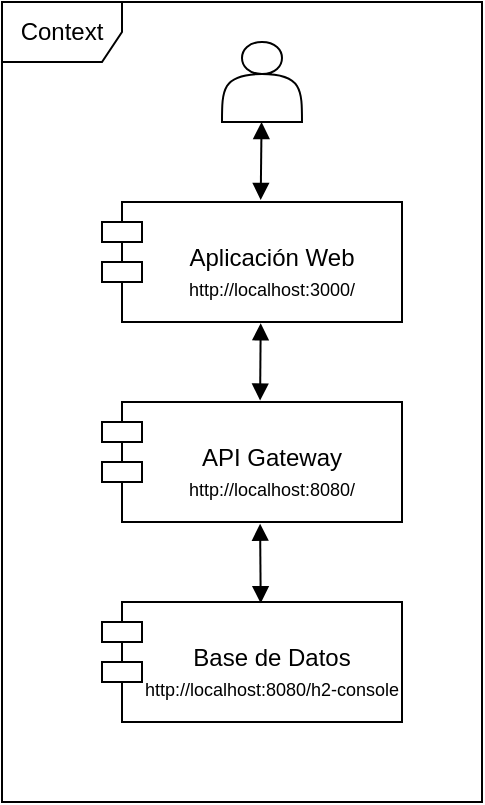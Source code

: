 <mxfile version="27.0.6" pages="5">
  <diagram name="Contexto" id="b5b7bab2-c9e2-2cf4-8b2a-24fd1a2a6d21">
    <mxGraphModel dx="786" dy="417" grid="1" gridSize="10" guides="1" tooltips="1" connect="1" arrows="1" fold="1" page="1" pageScale="1" pageWidth="827" pageHeight="1169" background="none" math="0" shadow="0">
      <root>
        <mxCell id="0" />
        <mxCell id="1" parent="0" />
        <mxCell id="oUz2TDNBISZ1YOz_cAp4-1" value="" style="group" vertex="1" connectable="0" parent="1">
          <mxGeometry x="160" y="120" width="240" height="400" as="geometry" />
        </mxCell>
        <mxCell id="VZ9JPbJx5xmwkMMJHP5t-2" value="" style="shape=actor;whiteSpace=wrap;html=1;" parent="oUz2TDNBISZ1YOz_cAp4-1" vertex="1">
          <mxGeometry x="110" y="20" width="40" height="40" as="geometry" />
        </mxCell>
        <mxCell id="x-4E-_ns0PGAhtIRVdi2-1" value="Context" style="shape=umlFrame;whiteSpace=wrap;html=1;pointerEvents=0;" vertex="1" parent="oUz2TDNBISZ1YOz_cAp4-1">
          <mxGeometry width="240" height="400" as="geometry" />
        </mxCell>
        <mxCell id="YfeetFZiugcAHn2dx0Bu-1" value="&lt;div&gt;&lt;br&gt;&lt;/div&gt;Aplicación Web&lt;div&gt;&lt;font style=&quot;font-size: 9px;&quot;&gt;http://localhost:3000/&lt;/font&gt;&lt;/div&gt;" style="shape=module;align=left;spacingLeft=20;align=center;verticalAlign=top;whiteSpace=wrap;html=1;" vertex="1" parent="oUz2TDNBISZ1YOz_cAp4-1">
          <mxGeometry x="50" y="100" width="150" height="60" as="geometry" />
        </mxCell>
        <mxCell id="YfeetFZiugcAHn2dx0Bu-2" value="&lt;div&gt;&lt;br&gt;&lt;/div&gt;API Gateway&lt;div&gt;&lt;font style=&quot;font-size: 9px;&quot;&gt;http://localhost:8080/&lt;/font&gt;&lt;/div&gt;" style="shape=module;align=left;spacingLeft=20;align=center;verticalAlign=top;whiteSpace=wrap;html=1;" vertex="1" parent="oUz2TDNBISZ1YOz_cAp4-1">
          <mxGeometry x="50" y="200" width="150" height="60" as="geometry" />
        </mxCell>
        <mxCell id="YfeetFZiugcAHn2dx0Bu-3" value="&lt;div&gt;&lt;br&gt;&lt;/div&gt;Base de Datos&lt;div&gt;&lt;font style=&quot;font-size: 9px;&quot;&gt;http://localhost:8080/h2-console&lt;/font&gt;&lt;/div&gt;" style="shape=module;align=left;spacingLeft=20;align=center;verticalAlign=top;whiteSpace=wrap;html=1;" vertex="1" parent="oUz2TDNBISZ1YOz_cAp4-1">
          <mxGeometry x="50" y="300" width="150" height="60" as="geometry" />
        </mxCell>
        <mxCell id="YfeetFZiugcAHn2dx0Bu-5" value="" style="endArrow=block;startArrow=block;endFill=1;startFill=1;html=1;rounded=0;exitX=0.529;exitY=1.01;exitDx=0;exitDy=0;entryX=0.527;entryY=-0.012;entryDx=0;entryDy=0;exitPerimeter=0;entryPerimeter=0;" edge="1" parent="oUz2TDNBISZ1YOz_cAp4-1" source="YfeetFZiugcAHn2dx0Bu-1" target="YfeetFZiugcAHn2dx0Bu-2">
          <mxGeometry width="160" relative="1" as="geometry">
            <mxPoint x="-10" y="220" as="sourcePoint" />
            <mxPoint x="150" y="220" as="targetPoint" />
          </mxGeometry>
        </mxCell>
        <mxCell id="YfeetFZiugcAHn2dx0Bu-6" value="" style="endArrow=block;startArrow=block;endFill=1;startFill=1;html=1;rounded=0;exitX=0.527;exitY=1.014;exitDx=0;exitDy=0;entryX=0.529;entryY=0.01;entryDx=0;entryDy=0;exitPerimeter=0;entryPerimeter=0;" edge="1" parent="oUz2TDNBISZ1YOz_cAp4-1" source="YfeetFZiugcAHn2dx0Bu-2" target="YfeetFZiugcAHn2dx0Bu-3">
          <mxGeometry width="160" relative="1" as="geometry">
            <mxPoint x="110" y="180" as="sourcePoint" />
            <mxPoint x="110" y="220" as="targetPoint" />
          </mxGeometry>
        </mxCell>
        <mxCell id="YfeetFZiugcAHn2dx0Bu-7" value="" style="endArrow=block;startArrow=block;endFill=1;startFill=1;html=1;rounded=0;entryX=0.529;entryY=-0.017;entryDx=0;entryDy=0;entryPerimeter=0;" edge="1" parent="oUz2TDNBISZ1YOz_cAp4-1" source="VZ9JPbJx5xmwkMMJHP5t-2" target="YfeetFZiugcAHn2dx0Bu-1">
          <mxGeometry width="160" relative="1" as="geometry">
            <mxPoint x="110" y="170" as="sourcePoint" />
            <mxPoint x="110" y="210" as="targetPoint" />
          </mxGeometry>
        </mxCell>
      </root>
    </mxGraphModel>
  </diagram>
  <diagram id="O2tdF75Pv6tyRXtD06l5" name="Contenedores">
    <mxGraphModel dx="925" dy="491" grid="1" gridSize="10" guides="1" tooltips="1" connect="1" arrows="1" fold="1" page="1" pageScale="1" pageWidth="827" pageHeight="1169" math="0" shadow="0">
      <root>
        <mxCell id="0" />
        <mxCell id="1" parent="0" />
        <mxCell id="9icGh3v2P7NwV-yaMWM--1" value="" style="group" vertex="1" connectable="0" parent="1">
          <mxGeometry x="80" y="80" width="520" height="420" as="geometry" />
        </mxCell>
        <mxCell id="btH40cATZPHKoMcY0xVG-8" value="TCP/IP" style="endArrow=none;html=1;rounded=0;entryX=0.678;entryY=0.996;entryDx=0;entryDy=0;entryPerimeter=0;exitX=0.408;exitY=0.001;exitDx=0;exitDy=0;exitPerimeter=0;" edge="1" parent="9icGh3v2P7NwV-yaMWM--1" source="btH40cATZPHKoMcY0xVG-1" target="btH40cATZPHKoMcY0xVG-2">
          <mxGeometry width="50" height="50" relative="1" as="geometry">
            <mxPoint x="260" y="185" as="sourcePoint" />
            <mxPoint x="310" y="135" as="targetPoint" />
          </mxGeometry>
        </mxCell>
        <mxCell id="GvSSlw9TwasghiOauvPA-3" value="Containers" style="shape=umlFrame;whiteSpace=wrap;html=1;pointerEvents=0;width=80;height=25;" vertex="1" parent="9icGh3v2P7NwV-yaMWM--1">
          <mxGeometry width="520" height="420" as="geometry" />
        </mxCell>
        <mxCell id="GvSSlw9TwasghiOauvPA-4" value="TCP/IP" style="endArrow=none;html=1;rounded=0;exitX=0.003;exitY=0.5;exitDx=0;exitDy=0;exitPerimeter=0;" edge="1" parent="9icGh3v2P7NwV-yaMWM--1" source="GvSSlw9TwasghiOauvPA-1" target="btH40cATZPHKoMcY0xVG-1">
          <mxGeometry width="50" height="50" relative="1" as="geometry">
            <mxPoint x="145" y="200" as="sourcePoint" />
            <mxPoint x="145" y="190" as="targetPoint" />
          </mxGeometry>
        </mxCell>
        <mxCell id="ibLjro5tjnBmMj3t8j9v-3" value="" style="group" vertex="1" connectable="0" parent="9icGh3v2P7NwV-yaMWM--1">
          <mxGeometry x="60" y="40" width="180" height="200" as="geometry" />
        </mxCell>
        <mxCell id="btH40cATZPHKoMcY0xVG-1" value="API Gateway" style="verticalAlign=top;align=left;spacingTop=8;spacingLeft=2;spacingRight=12;shape=cube;size=10;direction=south;fontStyle=4;html=1;whiteSpace=wrap;" vertex="1" parent="ibLjro5tjnBmMj3t8j9v-3">
          <mxGeometry width="180" height="200" as="geometry" />
        </mxCell>
        <mxCell id="btH40cATZPHKoMcY0xVG-7" value="&lt;div&gt;&lt;br&gt;&lt;/div&gt;&lt;div&gt;Java (Maven)&lt;/div&gt;" style="shape=module;align=left;spacingLeft=20;align=center;verticalAlign=top;whiteSpace=wrap;html=1;" vertex="1" parent="ibLjro5tjnBmMj3t8j9v-3">
          <mxGeometry x="30" y="130" width="100" height="50" as="geometry" />
        </mxCell>
        <mxCell id="ibLjro5tjnBmMj3t8j9v-1" value="&lt;div&gt;&lt;br&gt;&lt;/div&gt;&lt;div&gt;Docker&lt;/div&gt;" style="shape=module;align=left;spacingLeft=20;align=center;verticalAlign=top;whiteSpace=wrap;html=1;" vertex="1" parent="ibLjro5tjnBmMj3t8j9v-3">
          <mxGeometry x="30" y="45" width="100" height="50" as="geometry" />
        </mxCell>
        <mxCell id="ibLjro5tjnBmMj3t8j9v-6" value="" style="endArrow=classic;html=1;rounded=0;exitX=0.5;exitY=0;exitDx=0;exitDy=0;" edge="1" parent="ibLjro5tjnBmMj3t8j9v-3" source="btH40cATZPHKoMcY0xVG-7" target="ibLjro5tjnBmMj3t8j9v-1">
          <mxGeometry width="50" height="50" relative="1" as="geometry">
            <mxPoint x="230" y="230" as="sourcePoint" />
            <mxPoint x="280" y="180" as="targetPoint" />
          </mxGeometry>
        </mxCell>
        <mxCell id="ibLjro5tjnBmMj3t8j9v-5" value="" style="group" vertex="1" connectable="0" parent="9icGh3v2P7NwV-yaMWM--1">
          <mxGeometry x="60" y="280" width="180" height="110" as="geometry" />
        </mxCell>
        <mxCell id="GvSSlw9TwasghiOauvPA-1" value="Base de Datos" style="verticalAlign=top;align=left;spacingTop=8;spacingLeft=2;spacingRight=12;shape=cube;size=10;direction=south;fontStyle=4;html=1;whiteSpace=wrap;" vertex="1" parent="ibLjro5tjnBmMj3t8j9v-5">
          <mxGeometry width="180" height="110" as="geometry" />
        </mxCell>
        <mxCell id="GvSSlw9TwasghiOauvPA-2" value="&lt;div&gt;&lt;br&gt;&lt;/div&gt;&lt;div&gt;H2 DB&lt;/div&gt;" style="shape=module;align=left;spacingLeft=20;align=center;verticalAlign=top;whiteSpace=wrap;html=1;" vertex="1" parent="ibLjro5tjnBmMj3t8j9v-5">
          <mxGeometry x="40" y="40" width="100" height="50" as="geometry" />
        </mxCell>
        <mxCell id="ibLjro5tjnBmMj3t8j9v-7" value="" style="group" vertex="1" connectable="0" parent="9icGh3v2P7NwV-yaMWM--1">
          <mxGeometry x="300" y="40" width="180" height="120" as="geometry" />
        </mxCell>
        <mxCell id="btH40cATZPHKoMcY0xVG-2" value="Aplicación Web" style="verticalAlign=top;align=left;spacingTop=8;spacingLeft=2;spacingRight=12;shape=cube;size=10;direction=south;fontStyle=4;html=1;whiteSpace=wrap;" vertex="1" parent="ibLjro5tjnBmMj3t8j9v-7">
          <mxGeometry width="180" height="120" as="geometry" />
        </mxCell>
        <mxCell id="btH40cATZPHKoMcY0xVG-3" value="&lt;div&gt;&lt;br&gt;&lt;/div&gt;JavaScript" style="shape=module;align=left;spacingLeft=20;align=center;verticalAlign=top;whiteSpace=wrap;html=1;" vertex="1" parent="ibLjro5tjnBmMj3t8j9v-7">
          <mxGeometry x="40" y="45" width="100" height="50" as="geometry" />
        </mxCell>
      </root>
    </mxGraphModel>
  </diagram>
  <diagram id="e9LIVEyH14WAmBWpc1l6" name="Componentes">
    <mxGraphModel dx="925" dy="491" grid="1" gridSize="10" guides="1" tooltips="1" connect="1" arrows="1" fold="1" page="1" pageScale="1" pageWidth="827" pageHeight="1169" math="0" shadow="0">
      <root>
        <mxCell id="0" />
        <mxCell id="1" parent="0" />
        <mxCell id="NFLCxKk92h0rMO1dzsVH-1" value="" style="group" vertex="1" connectable="0" parent="1">
          <mxGeometry x="80" y="80" width="680" height="510" as="geometry" />
        </mxCell>
        <mxCell id="h0JL0n8j80r_Sm8Ky4pY-1" value="«ProductList»&lt;br&gt;&lt;b&gt;Component&lt;/b&gt;" style="html=1;dropTarget=0;whiteSpace=wrap;" vertex="1" parent="NFLCxKk92h0rMO1dzsVH-1">
          <mxGeometry x="40" y="140" width="120" height="80" as="geometry" />
        </mxCell>
        <mxCell id="h0JL0n8j80r_Sm8Ky4pY-2" value="" style="shape=module;jettyWidth=8;jettyHeight=4;" vertex="1" parent="h0JL0n8j80r_Sm8Ky4pY-1">
          <mxGeometry x="1" width="20" height="20" relative="1" as="geometry">
            <mxPoint x="-27" y="7" as="offset" />
          </mxGeometry>
        </mxCell>
        <mxCell id="h0JL0n8j80r_Sm8Ky4pY-3" value="«Delete&lt;span style=&quot;background-color: transparent; color: light-dark(rgb(0, 0, 0), rgb(255, 255, 255));&quot;&gt;Product»&lt;/span&gt;&lt;div&gt;&lt;b&gt;Component&lt;/b&gt;&lt;/div&gt;" style="html=1;dropTarget=0;whiteSpace=wrap;" vertex="1" parent="NFLCxKk92h0rMO1dzsVH-1">
          <mxGeometry x="520" y="140" width="120" height="80" as="geometry" />
        </mxCell>
        <mxCell id="h0JL0n8j80r_Sm8Ky4pY-4" value="" style="shape=module;jettyWidth=8;jettyHeight=4;" vertex="1" parent="h0JL0n8j80r_Sm8Ky4pY-3">
          <mxGeometry x="1" width="20" height="20" relative="1" as="geometry">
            <mxPoint x="-27" y="7" as="offset" />
          </mxGeometry>
        </mxCell>
        <mxCell id="h0JL0n8j80r_Sm8Ky4pY-5" value="«EditProduct»&lt;br&gt;&lt;b&gt;Component&lt;/b&gt;" style="html=1;dropTarget=0;whiteSpace=wrap;" vertex="1" parent="NFLCxKk92h0rMO1dzsVH-1">
          <mxGeometry x="360" y="140" width="120" height="80" as="geometry" />
        </mxCell>
        <mxCell id="h0JL0n8j80r_Sm8Ky4pY-6" value="" style="shape=module;jettyWidth=8;jettyHeight=4;" vertex="1" parent="h0JL0n8j80r_Sm8Ky4pY-5">
          <mxGeometry x="1" width="20" height="20" relative="1" as="geometry">
            <mxPoint x="-27" y="7" as="offset" />
          </mxGeometry>
        </mxCell>
        <mxCell id="h0JL0n8j80r_Sm8Ky4pY-7" value="«AddProduct»&lt;br&gt;&lt;b&gt;Component&lt;/b&gt;" style="html=1;dropTarget=0;whiteSpace=wrap;" vertex="1" parent="NFLCxKk92h0rMO1dzsVH-1">
          <mxGeometry x="200" y="140" width="120" height="80" as="geometry" />
        </mxCell>
        <mxCell id="h0JL0n8j80r_Sm8Ky4pY-8" value="" style="shape=module;jettyWidth=8;jettyHeight=4;" vertex="1" parent="h0JL0n8j80r_Sm8Ky4pY-7">
          <mxGeometry x="1" width="20" height="20" relative="1" as="geometry">
            <mxPoint x="-27" y="7" as="offset" />
          </mxGeometry>
        </mxCell>
        <mxCell id="h0JL0n8j80r_Sm8Ky4pY-9" value="&lt;div style=&quot;text-align: left;&quot;&gt;Components&lt;/div&gt;" style="shape=umlFrame;whiteSpace=wrap;html=1;pointerEvents=0;width=90;height=30;" vertex="1" parent="NFLCxKk92h0rMO1dzsVH-1">
          <mxGeometry width="680" height="510" as="geometry" />
        </mxCell>
        <mxCell id="h0JL0n8j80r_Sm8Ky4pY-10" value="«ListProducts»&lt;br&gt;&lt;b&gt;Component API&lt;/b&gt;" style="html=1;dropTarget=0;whiteSpace=wrap;" vertex="1" parent="NFLCxKk92h0rMO1dzsVH-1">
          <mxGeometry x="40" y="283.04" width="120" height="80" as="geometry" />
        </mxCell>
        <mxCell id="h0JL0n8j80r_Sm8Ky4pY-11" value="" style="shape=module;jettyWidth=8;jettyHeight=4;" vertex="1" parent="h0JL0n8j80r_Sm8Ky4pY-10">
          <mxGeometry x="1" width="20" height="20" relative="1" as="geometry">
            <mxPoint x="-27" y="7" as="offset" />
          </mxGeometry>
        </mxCell>
        <mxCell id="h0JL0n8j80r_Sm8Ky4pY-12" value="«createProduct»&lt;br&gt;&lt;b&gt;Component API&lt;/b&gt;" style="html=1;dropTarget=0;whiteSpace=wrap;" vertex="1" parent="NFLCxKk92h0rMO1dzsVH-1">
          <mxGeometry x="200" y="283.04" width="120" height="80" as="geometry" />
        </mxCell>
        <mxCell id="h0JL0n8j80r_Sm8Ky4pY-13" value="" style="shape=module;jettyWidth=8;jettyHeight=4;" vertex="1" parent="h0JL0n8j80r_Sm8Ky4pY-12">
          <mxGeometry x="1" width="20" height="20" relative="1" as="geometry">
            <mxPoint x="-27" y="7" as="offset" />
          </mxGeometry>
        </mxCell>
        <mxCell id="h0JL0n8j80r_Sm8Ky4pY-14" value="«updateProduct»&lt;br&gt;&lt;b&gt;Component API&lt;/b&gt;" style="html=1;dropTarget=0;whiteSpace=wrap;" vertex="1" parent="NFLCxKk92h0rMO1dzsVH-1">
          <mxGeometry x="360" y="283.04" width="120" height="80" as="geometry" />
        </mxCell>
        <mxCell id="h0JL0n8j80r_Sm8Ky4pY-15" value="" style="shape=module;jettyWidth=8;jettyHeight=4;" vertex="1" parent="h0JL0n8j80r_Sm8Ky4pY-14">
          <mxGeometry x="1" width="20" height="20" relative="1" as="geometry">
            <mxPoint x="-27" y="7" as="offset" />
          </mxGeometry>
        </mxCell>
        <mxCell id="h0JL0n8j80r_Sm8Ky4pY-16" value="«deleteProduct»&lt;br&gt;&lt;b&gt;Component API&lt;/b&gt;" style="html=1;dropTarget=0;whiteSpace=wrap;" vertex="1" parent="NFLCxKk92h0rMO1dzsVH-1">
          <mxGeometry x="520" y="283.04" width="120" height="80" as="geometry" />
        </mxCell>
        <mxCell id="h0JL0n8j80r_Sm8Ky4pY-17" value="" style="shape=module;jettyWidth=8;jettyHeight=4;" vertex="1" parent="h0JL0n8j80r_Sm8Ky4pY-16">
          <mxGeometry x="1" width="20" height="20" relative="1" as="geometry">
            <mxPoint x="-27" y="7" as="offset" />
          </mxGeometry>
        </mxCell>
        <mxCell id="h0JL0n8j80r_Sm8Ky4pY-18" value="H2 Database" style="shape=cylinder3;whiteSpace=wrap;html=1;boundedLbl=1;backgroundOutline=1;size=15;" vertex="1" parent="NFLCxKk92h0rMO1dzsVH-1">
          <mxGeometry x="294" y="413.04" width="80" height="80" as="geometry" />
        </mxCell>
        <mxCell id="h0JL0n8j80r_Sm8Ky4pY-20" value="" style="rounded=0;orthogonalLoop=1;jettySize=auto;html=1;endArrow=halfCircle;endFill=0;endSize=6;strokeWidth=1;sketch=0;exitX=0.5;exitY=1;exitDx=0;exitDy=0;" edge="1" target="h0JL0n8j80r_Sm8Ky4pY-22" parent="NFLCxKk92h0rMO1dzsVH-1" source="h0JL0n8j80r_Sm8Ky4pY-12">
          <mxGeometry relative="1" as="geometry">
            <mxPoint x="350" y="408.04" as="sourcePoint" />
          </mxGeometry>
        </mxCell>
        <mxCell id="h0JL0n8j80r_Sm8Ky4pY-21" value="jdbc" style="rounded=0;orthogonalLoop=1;jettySize=auto;html=1;endArrow=oval;endFill=0;sketch=0;sourcePerimeterSpacing=0;targetPerimeterSpacing=0;endSize=10;exitX=0;exitY=0.5;exitDx=0;exitDy=0;exitPerimeter=0;entryX=0.684;entryY=0.637;entryDx=0;entryDy=0;entryPerimeter=0;" edge="1" target="h0JL0n8j80r_Sm8Ky4pY-22" parent="NFLCxKk92h0rMO1dzsVH-1" source="h0JL0n8j80r_Sm8Ky4pY-18">
          <mxGeometry x="0.438" relative="1" as="geometry">
            <mxPoint x="310" y="408.04" as="sourcePoint" />
            <mxPoint x="310" y="403.04" as="targetPoint" />
            <Array as="points">
              <mxPoint x="260" y="453.04" />
            </Array>
            <mxPoint as="offset" />
          </mxGeometry>
        </mxCell>
        <mxCell id="h0JL0n8j80r_Sm8Ky4pY-22" value="" style="ellipse;whiteSpace=wrap;html=1;align=center;aspect=fixed;fillColor=none;strokeColor=none;resizable=0;perimeter=centerPerimeter;rotatable=0;allowArrows=0;points=[];outlineConnect=1;" vertex="1" parent="NFLCxKk92h0rMO1dzsVH-1">
          <mxGeometry x="255" y="393.04" width="10" height="10" as="geometry" />
        </mxCell>
        <mxCell id="h0JL0n8j80r_Sm8Ky4pY-25" value="" style="ellipse;whiteSpace=wrap;html=1;align=center;aspect=fixed;fillColor=none;strokeColor=none;resizable=0;perimeter=centerPerimeter;rotatable=0;allowArrows=0;points=[];outlineConnect=1;" vertex="1" parent="NFLCxKk92h0rMO1dzsVH-1">
          <mxGeometry x="255" y="363.04" width="10" height="10" as="geometry" />
        </mxCell>
        <mxCell id="h0JL0n8j80r_Sm8Ky4pY-26" value="Actor" style="shape=umlActor;verticalLabelPosition=bottom;verticalAlign=top;html=1;" vertex="1" parent="NFLCxKk92h0rMO1dzsVH-1">
          <mxGeometry x="319" y="20" width="30" height="60" as="geometry" />
        </mxCell>
        <mxCell id="h0JL0n8j80r_Sm8Ky4pY-27" value="Use" style="endArrow=open;endSize=12;dashed=1;html=1;rounded=0;entryX=0.563;entryY=0.01;entryDx=0;entryDy=0;entryPerimeter=0;" edge="1" parent="NFLCxKk92h0rMO1dzsVH-1" source="h0JL0n8j80r_Sm8Ky4pY-26" target="h0JL0n8j80r_Sm8Ky4pY-3">
          <mxGeometry width="160" relative="1" as="geometry">
            <mxPoint x="330" y="70" as="sourcePoint" />
            <mxPoint x="490" y="70" as="targetPoint" />
          </mxGeometry>
        </mxCell>
        <mxCell id="h0JL0n8j80r_Sm8Ky4pY-28" value="Use" style="endArrow=open;endSize=12;dashed=1;html=1;rounded=0;entryX=0.5;entryY=0;entryDx=0;entryDy=0;" edge="1" parent="NFLCxKk92h0rMO1dzsVH-1" source="h0JL0n8j80r_Sm8Ky4pY-26" target="h0JL0n8j80r_Sm8Ky4pY-1">
          <mxGeometry width="160" relative="1" as="geometry">
            <mxPoint x="330" y="70" as="sourcePoint" />
            <mxPoint x="490" y="70" as="targetPoint" />
          </mxGeometry>
        </mxCell>
        <mxCell id="h0JL0n8j80r_Sm8Ky4pY-29" value="Use" style="endArrow=open;endSize=12;dashed=1;html=1;rounded=0;entryX=0.5;entryY=0;entryDx=0;entryDy=0;" edge="1" parent="NFLCxKk92h0rMO1dzsVH-1" source="h0JL0n8j80r_Sm8Ky4pY-26" target="h0JL0n8j80r_Sm8Ky4pY-7">
          <mxGeometry width="160" relative="1" as="geometry">
            <mxPoint x="490" y="100" as="sourcePoint" />
            <mxPoint x="650" y="100" as="targetPoint" />
          </mxGeometry>
        </mxCell>
        <mxCell id="h0JL0n8j80r_Sm8Ky4pY-30" value="Use" style="endArrow=open;endSize=12;dashed=1;html=1;rounded=0;entryX=0.5;entryY=0;entryDx=0;entryDy=0;" edge="1" parent="NFLCxKk92h0rMO1dzsVH-1" source="h0JL0n8j80r_Sm8Ky4pY-26" target="h0JL0n8j80r_Sm8Ky4pY-5">
          <mxGeometry width="160" relative="1" as="geometry">
            <mxPoint x="440" y="40" as="sourcePoint" />
            <mxPoint x="600" y="40" as="targetPoint" />
          </mxGeometry>
        </mxCell>
        <mxCell id="h0JL0n8j80r_Sm8Ky4pY-31" value="" style="rounded=0;orthogonalLoop=1;jettySize=auto;html=1;endArrow=halfCircle;endFill=0;endSize=6;strokeWidth=1;sketch=0;exitX=0.5;exitY=1;exitDx=0;exitDy=0;" edge="1" parent="NFLCxKk92h0rMO1dzsVH-1">
          <mxGeometry relative="1" as="geometry">
            <mxPoint x="100" y="363.04" as="sourcePoint" />
            <mxPoint x="100" y="398.04" as="targetPoint" />
          </mxGeometry>
        </mxCell>
        <mxCell id="h0JL0n8j80r_Sm8Ky4pY-32" value="jdbc" style="rounded=0;orthogonalLoop=1;jettySize=auto;html=1;endArrow=oval;endFill=0;sketch=0;sourcePerimeterSpacing=0;targetPerimeterSpacing=0;endSize=10;exitX=0;exitY=0.5;exitDx=0;exitDy=0;exitPerimeter=0;entryX=0.684;entryY=0.637;entryDx=0;entryDy=0;entryPerimeter=0;" edge="1" parent="NFLCxKk92h0rMO1dzsVH-1" source="h0JL0n8j80r_Sm8Ky4pY-18">
          <mxGeometry relative="1" as="geometry">
            <mxPoint x="120" y="453.04" as="sourcePoint" />
            <mxPoint x="100" y="398.04" as="targetPoint" />
            <Array as="points">
              <mxPoint x="100" y="453.04" />
            </Array>
          </mxGeometry>
        </mxCell>
        <mxCell id="h0JL0n8j80r_Sm8Ky4pY-33" value="" style="rounded=0;orthogonalLoop=1;jettySize=auto;html=1;endArrow=halfCircle;endFill=0;endSize=6;strokeWidth=1;sketch=0;exitX=0.5;exitY=1;exitDx=0;exitDy=0;" edge="1" parent="NFLCxKk92h0rMO1dzsVH-1">
          <mxGeometry relative="1" as="geometry">
            <mxPoint x="420" y="363.04" as="sourcePoint" />
            <mxPoint x="420" y="398.04" as="targetPoint" />
          </mxGeometry>
        </mxCell>
        <mxCell id="h0JL0n8j80r_Sm8Ky4pY-34" value="jdbc" style="rounded=0;orthogonalLoop=1;jettySize=auto;html=1;endArrow=oval;endFill=0;sketch=0;sourcePerimeterSpacing=0;targetPerimeterSpacing=0;endSize=10;exitX=1;exitY=0.5;exitDx=0;exitDy=0;exitPerimeter=0;entryX=0.684;entryY=0.637;entryDx=0;entryDy=0;entryPerimeter=0;" edge="1" parent="NFLCxKk92h0rMO1dzsVH-1" source="h0JL0n8j80r_Sm8Ky4pY-18">
          <mxGeometry x="0.505" relative="1" as="geometry">
            <mxPoint x="440" y="453.04" as="sourcePoint" />
            <mxPoint x="420" y="398.04" as="targetPoint" />
            <Array as="points">
              <mxPoint x="420" y="453.04" />
            </Array>
            <mxPoint as="offset" />
          </mxGeometry>
        </mxCell>
        <mxCell id="h0JL0n8j80r_Sm8Ky4pY-35" value="" style="rounded=0;orthogonalLoop=1;jettySize=auto;html=1;endArrow=halfCircle;endFill=0;endSize=6;strokeWidth=1;sketch=0;exitX=0.5;exitY=1;exitDx=0;exitDy=0;" edge="1" parent="NFLCxKk92h0rMO1dzsVH-1">
          <mxGeometry relative="1" as="geometry">
            <mxPoint x="580" y="363.04" as="sourcePoint" />
            <mxPoint x="580" y="398.04" as="targetPoint" />
          </mxGeometry>
        </mxCell>
        <mxCell id="h0JL0n8j80r_Sm8Ky4pY-36" value="jdbc" style="rounded=0;orthogonalLoop=1;jettySize=auto;html=1;endArrow=oval;endFill=0;sketch=0;sourcePerimeterSpacing=0;targetPerimeterSpacing=0;endSize=10;exitX=1;exitY=0.5;exitDx=0;exitDy=0;exitPerimeter=0;entryX=0.684;entryY=0.637;entryDx=0;entryDy=0;entryPerimeter=0;" edge="1" parent="NFLCxKk92h0rMO1dzsVH-1" source="h0JL0n8j80r_Sm8Ky4pY-18">
          <mxGeometry relative="1" as="geometry">
            <mxPoint x="600" y="453.04" as="sourcePoint" />
            <mxPoint x="580" y="398.04" as="targetPoint" />
            <Array as="points">
              <mxPoint x="580" y="453.04" />
            </Array>
          </mxGeometry>
        </mxCell>
        <mxCell id="h0JL0n8j80r_Sm8Ky4pY-37" value="" style="rounded=0;orthogonalLoop=1;jettySize=auto;html=1;endArrow=halfCircle;endFill=0;endSize=6;strokeWidth=1;sketch=0;exitX=0.5;exitY=1;exitDx=0;exitDy=0;" edge="1" parent="NFLCxKk92h0rMO1dzsVH-1" source="h0JL0n8j80r_Sm8Ky4pY-1">
          <mxGeometry relative="1" as="geometry">
            <mxPoint x="100" y="210" as="sourcePoint" />
            <mxPoint x="100" y="245" as="targetPoint" />
          </mxGeometry>
        </mxCell>
        <mxCell id="h0JL0n8j80r_Sm8Ky4pY-38" value="" style="rounded=0;orthogonalLoop=1;jettySize=auto;html=1;endArrow=oval;endFill=0;sketch=0;sourcePerimeterSpacing=0;targetPerimeterSpacing=0;endSize=10;exitX=0.5;exitY=0;exitDx=0;exitDy=0;entryX=0.684;entryY=0.637;entryDx=0;entryDy=0;entryPerimeter=0;" edge="1" parent="NFLCxKk92h0rMO1dzsVH-1" source="h0JL0n8j80r_Sm8Ky4pY-10">
          <mxGeometry relative="1" as="geometry">
            <mxPoint x="120" y="300" as="sourcePoint" />
            <mxPoint x="100" y="245" as="targetPoint" />
            <Array as="points">
              <mxPoint x="100" y="260" />
            </Array>
          </mxGeometry>
        </mxCell>
        <mxCell id="h0JL0n8j80r_Sm8Ky4pY-56" value="Rest" style="edgeLabel;html=1;align=center;verticalAlign=middle;resizable=0;points=[];" vertex="1" connectable="0" parent="h0JL0n8j80r_Sm8Ky4pY-38">
          <mxGeometry x="0.017" y="-1" relative="1" as="geometry">
            <mxPoint as="offset" />
          </mxGeometry>
        </mxCell>
        <mxCell id="h0JL0n8j80r_Sm8Ky4pY-46" value="" style="rounded=0;orthogonalLoop=1;jettySize=auto;html=1;endArrow=halfCircle;endFill=0;endSize=6;strokeWidth=1;sketch=0;exitX=0.5;exitY=1;exitDx=0;exitDy=0;" edge="1" parent="NFLCxKk92h0rMO1dzsVH-1">
          <mxGeometry relative="1" as="geometry">
            <mxPoint x="259.69" y="220" as="sourcePoint" />
            <mxPoint x="259.69" y="245" as="targetPoint" />
          </mxGeometry>
        </mxCell>
        <mxCell id="h0JL0n8j80r_Sm8Ky4pY-47" value="Rest" style="rounded=0;orthogonalLoop=1;jettySize=auto;html=1;endArrow=oval;endFill=0;sketch=0;sourcePerimeterSpacing=0;targetPerimeterSpacing=0;endSize=10;exitX=0.5;exitY=0;exitDx=0;exitDy=0;entryX=0.684;entryY=0.637;entryDx=0;entryDy=0;entryPerimeter=0;" edge="1" parent="NFLCxKk92h0rMO1dzsVH-1" source="h0JL0n8j80r_Sm8Ky4pY-12">
          <mxGeometry relative="1" as="geometry">
            <mxPoint x="259.69" y="270" as="sourcePoint" />
            <mxPoint x="259.69" y="245" as="targetPoint" />
            <Array as="points">
              <mxPoint x="259.69" y="260" />
            </Array>
          </mxGeometry>
        </mxCell>
        <mxCell id="h0JL0n8j80r_Sm8Ky4pY-48" value="" style="rounded=0;orthogonalLoop=1;jettySize=auto;html=1;endArrow=halfCircle;endFill=0;endSize=6;strokeWidth=1;sketch=0;exitX=0.5;exitY=1;exitDx=0;exitDy=0;" edge="1" parent="NFLCxKk92h0rMO1dzsVH-1">
          <mxGeometry relative="1" as="geometry">
            <mxPoint x="419.69" y="220" as="sourcePoint" />
            <mxPoint x="419.69" y="245" as="targetPoint" />
          </mxGeometry>
        </mxCell>
        <mxCell id="h0JL0n8j80r_Sm8Ky4pY-49" value="Rest" style="rounded=0;orthogonalLoop=1;jettySize=auto;html=1;endArrow=oval;endFill=0;sketch=0;sourcePerimeterSpacing=0;targetPerimeterSpacing=0;endSize=10;exitX=0.5;exitY=0;exitDx=0;exitDy=0;entryX=0.684;entryY=0.637;entryDx=0;entryDy=0;entryPerimeter=0;" edge="1" parent="NFLCxKk92h0rMO1dzsVH-1" source="h0JL0n8j80r_Sm8Ky4pY-14">
          <mxGeometry relative="1" as="geometry">
            <mxPoint x="419.69" y="270" as="sourcePoint" />
            <mxPoint x="419.69" y="245" as="targetPoint" />
            <Array as="points">
              <mxPoint x="419.69" y="260" />
            </Array>
          </mxGeometry>
        </mxCell>
        <mxCell id="h0JL0n8j80r_Sm8Ky4pY-53" value="" style="rounded=0;orthogonalLoop=1;jettySize=auto;html=1;endArrow=halfCircle;endFill=0;endSize=6;strokeWidth=1;sketch=0;" edge="1" parent="NFLCxKk92h0rMO1dzsVH-1">
          <mxGeometry relative="1" as="geometry">
            <mxPoint x="579.69" y="220" as="sourcePoint" />
            <mxPoint x="579.69" y="245" as="targetPoint" />
          </mxGeometry>
        </mxCell>
        <mxCell id="h0JL0n8j80r_Sm8Ky4pY-54" value="Rest" style="rounded=0;orthogonalLoop=1;jettySize=auto;html=1;endArrow=oval;endFill=0;sketch=0;sourcePerimeterSpacing=0;targetPerimeterSpacing=0;endSize=10;exitX=0.5;exitY=0;exitDx=0;exitDy=0;" edge="1" parent="NFLCxKk92h0rMO1dzsVH-1" source="h0JL0n8j80r_Sm8Ky4pY-16">
          <mxGeometry relative="1" as="geometry">
            <mxPoint x="579.69" y="270" as="sourcePoint" />
            <mxPoint x="579.69" y="245" as="targetPoint" />
            <Array as="points">
              <mxPoint x="579.69" y="260" />
            </Array>
          </mxGeometry>
        </mxCell>
      </root>
    </mxGraphModel>
  </diagram>
  <diagram id="rpQB3PqBdmfuFmTdvf-z" name="Código">
    <mxGraphModel dx="655" dy="348" grid="1" gridSize="10" guides="1" tooltips="1" connect="1" arrows="1" fold="1" page="1" pageScale="1" pageWidth="827" pageHeight="1169" math="0" shadow="0">
      <root>
        <mxCell id="0" />
        <mxCell id="1" parent="0" />
        <mxCell id="lBeq-jJuzwNnjtBgxT-w-9" value="Secuencia" style="shape=umlFrame;whiteSpace=wrap;html=1;pointerEvents=0;width=80;height=20;" vertex="1" parent="1">
          <mxGeometry x="80" y="40" width="480" height="590" as="geometry" />
        </mxCell>
        <mxCell id="3Ere3Qbav63Ypg4sYv87-1" value="" style="shape=umlLifeline;perimeter=lifelinePerimeter;whiteSpace=wrap;html=1;container=1;dropTarget=0;collapsible=0;recursiveResize=0;outlineConnect=0;portConstraint=eastwest;newEdgeStyle={&quot;curved&quot;:0,&quot;rounded&quot;:0};participant=umlActor;" vertex="1" parent="1">
          <mxGeometry x="110" y="80" width="20" height="530" as="geometry" />
        </mxCell>
        <mxCell id="3Ere3Qbav63Ypg4sYv87-2" value="Aplicación Web" style="shape=umlLifeline;perimeter=lifelinePerimeter;whiteSpace=wrap;html=1;container=1;dropTarget=0;collapsible=0;recursiveResize=0;outlineConnect=0;portConstraint=eastwest;newEdgeStyle={&quot;curved&quot;:0,&quot;rounded&quot;:0};" vertex="1" parent="1">
          <mxGeometry x="180" y="60" width="100" height="550" as="geometry" />
        </mxCell>
        <mxCell id="lUGGkhUWuEtj3_21XlEx-10" value="" style="group" vertex="1" connectable="0" parent="3Ere3Qbav63Ypg4sYv87-2">
          <mxGeometry x="-60" y="70" width="80" height="40" as="geometry" />
        </mxCell>
        <mxCell id="lUGGkhUWuEtj3_21XlEx-8" value="Acceso()" style="html=1;verticalAlign=bottom;endArrow=block;curved=0;rounded=0;entryX=0;entryY=0;entryDx=0;entryDy=5;" edge="1" target="lUGGkhUWuEtj3_21XlEx-7" parent="lUGGkhUWuEtj3_21XlEx-10">
          <mxGeometry relative="1" as="geometry">
            <mxPoint y="5" as="sourcePoint" />
          </mxGeometry>
        </mxCell>
        <mxCell id="lUGGkhUWuEtj3_21XlEx-9" value="App" style="html=1;verticalAlign=bottom;endArrow=open;dashed=1;endSize=8;curved=0;rounded=0;exitX=0;exitY=1;exitDx=0;exitDy=-5;" edge="1" source="lUGGkhUWuEtj3_21XlEx-7" parent="lUGGkhUWuEtj3_21XlEx-10">
          <mxGeometry relative="1" as="geometry">
            <mxPoint y="35" as="targetPoint" />
          </mxGeometry>
        </mxCell>
        <mxCell id="lUGGkhUWuEtj3_21XlEx-7" value="" style="html=1;points=[[0,0,0,0,5],[0,1,0,0,-5],[1,0,0,0,5],[1,1,0,0,-5]];perimeter=orthogonalPerimeter;outlineConnect=0;targetShapes=umlLifeline;portConstraint=eastwest;newEdgeStyle={&quot;curved&quot;:0,&quot;rounded&quot;:0};" vertex="1" parent="3Ere3Qbav63Ypg4sYv87-2">
          <mxGeometry x="45" y="70" width="10" height="40" as="geometry" />
        </mxCell>
        <mxCell id="3Ere3Qbav63Ypg4sYv87-3" value="API Gateway" style="shape=umlLifeline;perimeter=lifelinePerimeter;whiteSpace=wrap;html=1;container=1;dropTarget=0;collapsible=0;recursiveResize=0;outlineConnect=0;portConstraint=eastwest;newEdgeStyle={&quot;curved&quot;:0,&quot;rounded&quot;:0};" vertex="1" parent="1">
          <mxGeometry x="300" y="60" width="100" height="550" as="geometry" />
        </mxCell>
        <mxCell id="lUGGkhUWuEtj3_21XlEx-11" value="" style="group" vertex="1" connectable="0" parent="3Ere3Qbav63Ypg4sYv87-3">
          <mxGeometry x="-70" y="120" width="85" height="70" as="geometry" />
        </mxCell>
        <mxCell id="lUGGkhUWuEtj3_21XlEx-12" value="ProductList" style="html=1;verticalAlign=bottom;endArrow=block;curved=0;rounded=0;entryX=0;entryY=0;entryDx=0;entryDy=5;" edge="1" parent="lUGGkhUWuEtj3_21XlEx-11" target="lUGGkhUWuEtj3_21XlEx-14">
          <mxGeometry relative="1" as="geometry">
            <mxPoint y="5" as="sourcePoint" />
          </mxGeometry>
        </mxCell>
        <mxCell id="lUGGkhUWuEtj3_21XlEx-13" value="Response" style="html=1;verticalAlign=bottom;endArrow=open;dashed=1;endSize=8;curved=0;rounded=0;exitX=0;exitY=1;exitDx=0;exitDy=-5;" edge="1" parent="lUGGkhUWuEtj3_21XlEx-11" source="lUGGkhUWuEtj3_21XlEx-14">
          <mxGeometry relative="1" as="geometry">
            <mxPoint y="65" as="targetPoint" />
          </mxGeometry>
        </mxCell>
        <mxCell id="lUGGkhUWuEtj3_21XlEx-14" value="" style="html=1;points=[[0,0,0,0,5],[0,1,0,0,-5],[1,0,0,0,5],[1,1,0,0,-5]];perimeter=orthogonalPerimeter;outlineConnect=0;targetShapes=umlLifeline;portConstraint=eastwest;newEdgeStyle={&quot;curved&quot;:0,&quot;rounded&quot;:0};" vertex="1" parent="3Ere3Qbav63Ypg4sYv87-3">
          <mxGeometry x="45" y="120" width="10" height="70" as="geometry" />
        </mxCell>
        <mxCell id="3Ere3Qbav63Ypg4sYv87-4" value="Base de Datos" style="shape=umlLifeline;perimeter=lifelinePerimeter;whiteSpace=wrap;html=1;container=1;dropTarget=0;collapsible=0;recursiveResize=0;outlineConnect=0;portConstraint=eastwest;newEdgeStyle={&quot;curved&quot;:0,&quot;rounded&quot;:0};" vertex="1" parent="1">
          <mxGeometry x="420" y="60" width="100" height="550" as="geometry" />
        </mxCell>
        <mxCell id="lUGGkhUWuEtj3_21XlEx-15" value="" style="group" vertex="1" connectable="0" parent="3Ere3Qbav63Ypg4sYv87-4">
          <mxGeometry x="-70" y="140" width="85" height="40" as="geometry" />
        </mxCell>
        <mxCell id="lUGGkhUWuEtj3_21XlEx-18" value="" style="html=1;points=[[0,0,0,0,5],[0,1,0,0,-5],[1,0,0,0,5],[1,1,0,0,-5]];perimeter=orthogonalPerimeter;outlineConnect=0;targetShapes=umlLifeline;portConstraint=eastwest;newEdgeStyle={&quot;curved&quot;:0,&quot;rounded&quot;:0};" vertex="1" parent="3Ere3Qbav63Ypg4sYv87-4">
          <mxGeometry x="45" y="140" width="10" height="40" as="geometry" />
        </mxCell>
        <mxCell id="lUGGkhUWuEtj3_21XlEx-16" value="ListProduct" style="html=1;verticalAlign=bottom;endArrow=block;curved=0;rounded=0;entryX=0;entryY=0;entryDx=0;entryDy=5;" edge="1" parent="1" target="lUGGkhUWuEtj3_21XlEx-18" source="lUGGkhUWuEtj3_21XlEx-14">
          <mxGeometry relative="1" as="geometry">
            <mxPoint x="360" y="205" as="sourcePoint" />
          </mxGeometry>
        </mxCell>
        <mxCell id="lUGGkhUWuEtj3_21XlEx-17" value="Response" style="html=1;verticalAlign=bottom;endArrow=open;dashed=1;endSize=8;curved=0;rounded=0;exitX=0;exitY=1;exitDx=0;exitDy=-5;" edge="1" parent="1" source="lUGGkhUWuEtj3_21XlEx-18" target="lUGGkhUWuEtj3_21XlEx-14">
          <mxGeometry relative="1" as="geometry">
            <mxPoint x="360" y="235" as="targetPoint" />
          </mxGeometry>
        </mxCell>
        <mxCell id="YqXPl47yGVWhDNAut8L2-1" value="" style="group" vertex="1" connectable="0" parent="1">
          <mxGeometry x="230" y="300" width="85" height="70" as="geometry" />
        </mxCell>
        <mxCell id="YqXPl47yGVWhDNAut8L2-2" value="AddProduct" style="html=1;verticalAlign=bottom;endArrow=block;curved=0;rounded=0;entryX=0;entryY=0;entryDx=0;entryDy=5;" edge="1" parent="YqXPl47yGVWhDNAut8L2-1" target="YqXPl47yGVWhDNAut8L2-4">
          <mxGeometry relative="1" as="geometry">
            <mxPoint y="5" as="sourcePoint" />
          </mxGeometry>
        </mxCell>
        <mxCell id="YqXPl47yGVWhDNAut8L2-3" value="Response" style="html=1;verticalAlign=bottom;endArrow=open;dashed=1;endSize=8;curved=0;rounded=0;exitX=0;exitY=1;exitDx=0;exitDy=-5;" edge="1" parent="YqXPl47yGVWhDNAut8L2-1" source="YqXPl47yGVWhDNAut8L2-4">
          <mxGeometry relative="1" as="geometry">
            <mxPoint y="65" as="targetPoint" />
          </mxGeometry>
        </mxCell>
        <mxCell id="YqXPl47yGVWhDNAut8L2-4" value="" style="html=1;points=[[0,0,0,0,5],[0,1,0,0,-5],[1,0,0,0,5],[1,1,0,0,-5]];perimeter=orthogonalPerimeter;outlineConnect=0;targetShapes=umlLifeline;portConstraint=eastwest;newEdgeStyle={&quot;curved&quot;:0,&quot;rounded&quot;:0};" vertex="1" parent="1">
          <mxGeometry x="345" y="300" width="10" height="70" as="geometry" />
        </mxCell>
        <mxCell id="YqXPl47yGVWhDNAut8L2-5" value="" style="group" vertex="1" connectable="0" parent="1">
          <mxGeometry x="350" y="320" width="85" height="40" as="geometry" />
        </mxCell>
        <mxCell id="YqXPl47yGVWhDNAut8L2-6" value="" style="html=1;points=[[0,0,0,0,5],[0,1,0,0,-5],[1,0,0,0,5],[1,1,0,0,-5]];perimeter=orthogonalPerimeter;outlineConnect=0;targetShapes=umlLifeline;portConstraint=eastwest;newEdgeStyle={&quot;curved&quot;:0,&quot;rounded&quot;:0};" vertex="1" parent="1">
          <mxGeometry x="465" y="320" width="10" height="40" as="geometry" />
        </mxCell>
        <mxCell id="YqXPl47yGVWhDNAut8L2-7" value="createProduct" style="html=1;verticalAlign=bottom;endArrow=block;curved=0;rounded=0;entryX=0;entryY=0;entryDx=0;entryDy=5;" edge="1" parent="1" source="YqXPl47yGVWhDNAut8L2-4" target="YqXPl47yGVWhDNAut8L2-6">
          <mxGeometry relative="1" as="geometry">
            <mxPoint x="360" y="325" as="sourcePoint" />
          </mxGeometry>
        </mxCell>
        <mxCell id="YqXPl47yGVWhDNAut8L2-8" value="Response" style="html=1;verticalAlign=bottom;endArrow=open;dashed=1;endSize=8;curved=0;rounded=0;exitX=0;exitY=1;exitDx=0;exitDy=-5;" edge="1" parent="1" source="YqXPl47yGVWhDNAut8L2-6" target="YqXPl47yGVWhDNAut8L2-4">
          <mxGeometry relative="1" as="geometry">
            <mxPoint x="360" y="355" as="targetPoint" />
          </mxGeometry>
        </mxCell>
        <mxCell id="YqXPl47yGVWhDNAut8L2-17" value="" style="group" vertex="1" connectable="0" parent="1">
          <mxGeometry x="230" y="410" width="85" height="70" as="geometry" />
        </mxCell>
        <mxCell id="YqXPl47yGVWhDNAut8L2-18" value="EditProduct" style="html=1;verticalAlign=bottom;endArrow=block;curved=0;rounded=0;entryX=0;entryY=0;entryDx=0;entryDy=5;" edge="1" parent="YqXPl47yGVWhDNAut8L2-17" target="YqXPl47yGVWhDNAut8L2-20">
          <mxGeometry relative="1" as="geometry">
            <mxPoint y="5" as="sourcePoint" />
          </mxGeometry>
        </mxCell>
        <mxCell id="YqXPl47yGVWhDNAut8L2-19" value="Response" style="html=1;verticalAlign=bottom;endArrow=open;dashed=1;endSize=8;curved=0;rounded=0;exitX=0;exitY=1;exitDx=0;exitDy=-5;" edge="1" parent="YqXPl47yGVWhDNAut8L2-17" source="YqXPl47yGVWhDNAut8L2-20">
          <mxGeometry relative="1" as="geometry">
            <mxPoint y="65" as="targetPoint" />
          </mxGeometry>
        </mxCell>
        <mxCell id="YqXPl47yGVWhDNAut8L2-20" value="" style="html=1;points=[[0,0,0,0,5],[0,1,0,0,-5],[1,0,0,0,5],[1,1,0,0,-5]];perimeter=orthogonalPerimeter;outlineConnect=0;targetShapes=umlLifeline;portConstraint=eastwest;newEdgeStyle={&quot;curved&quot;:0,&quot;rounded&quot;:0};" vertex="1" parent="1">
          <mxGeometry x="345" y="410" width="10" height="70" as="geometry" />
        </mxCell>
        <mxCell id="YqXPl47yGVWhDNAut8L2-21" value="" style="group" vertex="1" connectable="0" parent="1">
          <mxGeometry x="350" y="430" width="85" height="40" as="geometry" />
        </mxCell>
        <mxCell id="YqXPl47yGVWhDNAut8L2-22" value="" style="html=1;points=[[0,0,0,0,5],[0,1,0,0,-5],[1,0,0,0,5],[1,1,0,0,-5]];perimeter=orthogonalPerimeter;outlineConnect=0;targetShapes=umlLifeline;portConstraint=eastwest;newEdgeStyle={&quot;curved&quot;:0,&quot;rounded&quot;:0};" vertex="1" parent="1">
          <mxGeometry x="465" y="430" width="10" height="40" as="geometry" />
        </mxCell>
        <mxCell id="YqXPl47yGVWhDNAut8L2-23" value="updateProduct" style="html=1;verticalAlign=bottom;endArrow=block;curved=0;rounded=0;entryX=0;entryY=0;entryDx=0;entryDy=5;" edge="1" parent="1" source="YqXPl47yGVWhDNAut8L2-20" target="YqXPl47yGVWhDNAut8L2-22">
          <mxGeometry relative="1" as="geometry">
            <mxPoint x="360" y="435" as="sourcePoint" />
          </mxGeometry>
        </mxCell>
        <mxCell id="YqXPl47yGVWhDNAut8L2-24" value="Response" style="html=1;verticalAlign=bottom;endArrow=open;dashed=1;endSize=8;curved=0;rounded=0;exitX=0;exitY=1;exitDx=0;exitDy=-5;" edge="1" parent="1" source="YqXPl47yGVWhDNAut8L2-22" target="YqXPl47yGVWhDNAut8L2-20">
          <mxGeometry relative="1" as="geometry">
            <mxPoint x="360" y="465" as="targetPoint" />
          </mxGeometry>
        </mxCell>
        <mxCell id="YqXPl47yGVWhDNAut8L2-25" value="" style="group" vertex="1" connectable="0" parent="1">
          <mxGeometry x="230" y="515" width="85" height="70" as="geometry" />
        </mxCell>
        <mxCell id="YqXPl47yGVWhDNAut8L2-26" value="DeleteProduct" style="html=1;verticalAlign=bottom;endArrow=block;curved=0;rounded=0;entryX=0;entryY=0;entryDx=0;entryDy=5;" edge="1" parent="YqXPl47yGVWhDNAut8L2-25" target="YqXPl47yGVWhDNAut8L2-28">
          <mxGeometry relative="1" as="geometry">
            <mxPoint y="5" as="sourcePoint" />
          </mxGeometry>
        </mxCell>
        <mxCell id="YqXPl47yGVWhDNAut8L2-27" value="Response" style="html=1;verticalAlign=bottom;endArrow=open;dashed=1;endSize=8;curved=0;rounded=0;exitX=0;exitY=1;exitDx=0;exitDy=-5;" edge="1" parent="YqXPl47yGVWhDNAut8L2-25" source="YqXPl47yGVWhDNAut8L2-28">
          <mxGeometry relative="1" as="geometry">
            <mxPoint y="65" as="targetPoint" />
          </mxGeometry>
        </mxCell>
        <mxCell id="YqXPl47yGVWhDNAut8L2-28" value="" style="html=1;points=[[0,0,0,0,5],[0,1,0,0,-5],[1,0,0,0,5],[1,1,0,0,-5]];perimeter=orthogonalPerimeter;outlineConnect=0;targetShapes=umlLifeline;portConstraint=eastwest;newEdgeStyle={&quot;curved&quot;:0,&quot;rounded&quot;:0};" vertex="1" parent="1">
          <mxGeometry x="345" y="515" width="10" height="70" as="geometry" />
        </mxCell>
        <mxCell id="YqXPl47yGVWhDNAut8L2-29" value="" style="group" vertex="1" connectable="0" parent="1">
          <mxGeometry x="350" y="535" width="85" height="40" as="geometry" />
        </mxCell>
        <mxCell id="YqXPl47yGVWhDNAut8L2-30" value="" style="html=1;points=[[0,0,0,0,5],[0,1,0,0,-5],[1,0,0,0,5],[1,1,0,0,-5]];perimeter=orthogonalPerimeter;outlineConnect=0;targetShapes=umlLifeline;portConstraint=eastwest;newEdgeStyle={&quot;curved&quot;:0,&quot;rounded&quot;:0};" vertex="1" parent="1">
          <mxGeometry x="465" y="535" width="10" height="40" as="geometry" />
        </mxCell>
        <mxCell id="YqXPl47yGVWhDNAut8L2-31" value="deleteProduct" style="html=1;verticalAlign=bottom;endArrow=block;curved=0;rounded=0;entryX=0;entryY=0;entryDx=0;entryDy=5;" edge="1" parent="1" source="YqXPl47yGVWhDNAut8L2-28" target="YqXPl47yGVWhDNAut8L2-30">
          <mxGeometry relative="1" as="geometry">
            <mxPoint x="360" y="540" as="sourcePoint" />
          </mxGeometry>
        </mxCell>
        <mxCell id="YqXPl47yGVWhDNAut8L2-32" value="Response" style="html=1;verticalAlign=bottom;endArrow=open;dashed=1;endSize=8;curved=0;rounded=0;exitX=0;exitY=1;exitDx=0;exitDy=-5;" edge="1" parent="1" source="YqXPl47yGVWhDNAut8L2-30" target="YqXPl47yGVWhDNAut8L2-28">
          <mxGeometry relative="1" as="geometry">
            <mxPoint x="360" y="570" as="targetPoint" />
          </mxGeometry>
        </mxCell>
      </root>
    </mxGraphModel>
  </diagram>
  <diagram id="61VO-Reo2Fi4HwyVMp4o" name="Diseño de Flujo (UI)">
    <mxGraphModel dx="655" dy="348" grid="1" gridSize="10" guides="1" tooltips="1" connect="1" arrows="1" fold="1" page="1" pageScale="1" pageWidth="827" pageHeight="1169" math="0" shadow="0">
      <root>
        <mxCell id="0" />
        <mxCell id="1" parent="0" />
        <mxCell id="ughOOd8VTV2HlKAhgfhI-1" value="Vertical Flow Layout" style="swimlane;startSize=20;horizontal=1;childLayout=flowLayout;flowOrientation=north;resizable=0;interRankCellSpacing=50;containerType=tree;fontSize=12;" vertex="1" parent="1">
          <mxGeometry x="80" y="80" width="530" height="280" as="geometry" />
        </mxCell>
        <mxCell id="ughOOd8VTV2HlKAhgfhI-2" value="Gestión de Productos" style="whiteSpace=wrap;html=1;" vertex="1" parent="ughOOd8VTV2HlKAhgfhI-1">
          <mxGeometry x="215" y="40" width="100" height="40" as="geometry" />
        </mxCell>
        <mxCell id="ughOOd8VTV2HlKAhgfhI-3" value="Consultar" style="whiteSpace=wrap;html=1;" vertex="1" parent="ughOOd8VTV2HlKAhgfhI-1">
          <mxGeometry x="20" y="130" width="100" height="40" as="geometry" />
        </mxCell>
        <mxCell id="ughOOd8VTV2HlKAhgfhI-4" value="" style="html=1;rounded=1;curved=0;sourcePerimeterSpacing=0;targetPerimeterSpacing=0;startSize=6;endSize=6;noEdgeStyle=1;orthogonal=1;" edge="1" parent="ughOOd8VTV2HlKAhgfhI-1" source="ughOOd8VTV2HlKAhgfhI-2" target="ughOOd8VTV2HlKAhgfhI-3">
          <mxGeometry relative="1" as="geometry">
            <Array as="points">
              <mxPoint x="231.25" y="92" />
              <mxPoint x="70" y="118" />
            </Array>
          </mxGeometry>
        </mxCell>
        <mxCell id="ughOOd8VTV2HlKAhgfhI-5" value="Agregar" style="whiteSpace=wrap;html=1;" vertex="1" parent="ughOOd8VTV2HlKAhgfhI-1">
          <mxGeometry x="150" y="130" width="100" height="40" as="geometry" />
        </mxCell>
        <mxCell id="ughOOd8VTV2HlKAhgfhI-6" value="" style="html=1;rounded=1;curved=0;sourcePerimeterSpacing=0;targetPerimeterSpacing=0;startSize=6;endSize=6;noEdgeStyle=1;orthogonal=1;" edge="1" parent="ughOOd8VTV2HlKAhgfhI-1" source="ughOOd8VTV2HlKAhgfhI-2" target="ughOOd8VTV2HlKAhgfhI-5">
          <mxGeometry relative="1" as="geometry">
            <Array as="points">
              <mxPoint x="253.75" y="94" />
              <mxPoint x="200" y="118" />
            </Array>
          </mxGeometry>
        </mxCell>
        <mxCell id="ughOOd8VTV2HlKAhgfhI-7" value="Finalizar" style="whiteSpace=wrap;html=1;" vertex="1" parent="ughOOd8VTV2HlKAhgfhI-1">
          <mxGeometry x="215" y="220" width="100" height="40" as="geometry" />
        </mxCell>
        <mxCell id="ughOOd8VTV2HlKAhgfhI-8" value="" style="html=1;rounded=1;curved=0;sourcePerimeterSpacing=0;targetPerimeterSpacing=0;startSize=6;endSize=6;noEdgeStyle=1;orthogonal=1;" edge="1" parent="ughOOd8VTV2HlKAhgfhI-1" source="ughOOd8VTV2HlKAhgfhI-3" target="ughOOd8VTV2HlKAhgfhI-7">
          <mxGeometry relative="1" as="geometry">
            <Array as="points">
              <mxPoint x="70" y="182" />
              <mxPoint x="231.25" y="208" />
            </Array>
          </mxGeometry>
        </mxCell>
        <mxCell id="ughOOd8VTV2HlKAhgfhI-9" value="" style="html=1;rounded=1;curved=0;sourcePerimeterSpacing=0;targetPerimeterSpacing=0;startSize=6;endSize=6;noEdgeStyle=1;orthogonal=1;" edge="1" parent="ughOOd8VTV2HlKAhgfhI-1" source="ughOOd8VTV2HlKAhgfhI-5" target="ughOOd8VTV2HlKAhgfhI-7">
          <mxGeometry relative="1" as="geometry">
            <Array as="points">
              <mxPoint x="200" y="182" />
              <mxPoint x="253.75" y="206" />
            </Array>
          </mxGeometry>
        </mxCell>
        <mxCell id="ughOOd8VTV2HlKAhgfhI-10" value="" style="html=1;rounded=1;curved=0;sourcePerimeterSpacing=0;targetPerimeterSpacing=0;startSize=6;endSize=6;noEdgeStyle=1;orthogonal=1;" edge="1" parent="ughOOd8VTV2HlKAhgfhI-1" source="ughOOd8VTV2HlKAhgfhI-2" target="ughOOd8VTV2HlKAhgfhI-11">
          <mxGeometry relative="1" as="geometry">
            <mxPoint x="1423" y="1130" as="sourcePoint" />
            <Array as="points">
              <mxPoint x="276.25" y="94" />
              <mxPoint x="330" y="118" />
            </Array>
          </mxGeometry>
        </mxCell>
        <mxCell id="ughOOd8VTV2HlKAhgfhI-11" value="Editar" style="whiteSpace=wrap;html=1;" vertex="1" parent="ughOOd8VTV2HlKAhgfhI-1">
          <mxGeometry x="280" y="130" width="100" height="40" as="geometry" />
        </mxCell>
        <mxCell id="ughOOd8VTV2HlKAhgfhI-12" value="" style="html=1;rounded=1;curved=0;sourcePerimeterSpacing=0;targetPerimeterSpacing=0;startSize=6;endSize=6;noEdgeStyle=1;orthogonal=1;" edge="1" parent="ughOOd8VTV2HlKAhgfhI-1" source="ughOOd8VTV2HlKAhgfhI-2" target="ughOOd8VTV2HlKAhgfhI-13">
          <mxGeometry relative="1" as="geometry">
            <mxPoint x="1330" y="1050" as="sourcePoint" />
            <Array as="points">
              <mxPoint x="298.75" y="92" />
              <mxPoint x="460" y="118" />
            </Array>
          </mxGeometry>
        </mxCell>
        <mxCell id="ughOOd8VTV2HlKAhgfhI-13" value="Eliminar" style="whiteSpace=wrap;html=1;" vertex="1" parent="ughOOd8VTV2HlKAhgfhI-1">
          <mxGeometry x="410" y="130" width="100" height="40" as="geometry" />
        </mxCell>
        <mxCell id="ughOOd8VTV2HlKAhgfhI-14" value="" style="html=1;rounded=1;curved=0;sourcePerimeterSpacing=0;targetPerimeterSpacing=0;startSize=6;endSize=6;noEdgeStyle=1;orthogonal=1;exitX=0.5;exitY=1;exitDx=0;exitDy=0;entryX=0.59;entryY=-0.05;entryDx=0;entryDy=0;entryPerimeter=0;" edge="1" parent="ughOOd8VTV2HlKAhgfhI-1" source="ughOOd8VTV2HlKAhgfhI-11" target="ughOOd8VTV2HlKAhgfhI-7">
          <mxGeometry relative="1" as="geometry">
            <mxPoint x="462.5" y="660" as="sourcePoint" />
            <mxPoint x="420.5" y="710" as="targetPoint" />
            <Array as="points">
              <mxPoint x="330" y="182" />
              <mxPoint x="276.25" y="206" />
            </Array>
          </mxGeometry>
        </mxCell>
        <mxCell id="ughOOd8VTV2HlKAhgfhI-15" value="" style="html=1;rounded=1;curved=0;sourcePerimeterSpacing=0;targetPerimeterSpacing=0;startSize=6;endSize=6;noEdgeStyle=1;orthogonal=1;exitX=0.5;exitY=1;exitDx=0;exitDy=0;entryX=0.75;entryY=0;entryDx=0;entryDy=0;" edge="1" parent="ughOOd8VTV2HlKAhgfhI-1" source="ughOOd8VTV2HlKAhgfhI-13" target="ughOOd8VTV2HlKAhgfhI-7">
          <mxGeometry relative="1" as="geometry">
            <mxPoint x="585" y="540" as="sourcePoint" />
            <mxPoint x="480" y="590" as="targetPoint" />
            <Array as="points">
              <mxPoint x="460" y="182" />
              <mxPoint x="298.75" y="208" />
            </Array>
          </mxGeometry>
        </mxCell>
      </root>
    </mxGraphModel>
  </diagram>
</mxfile>

